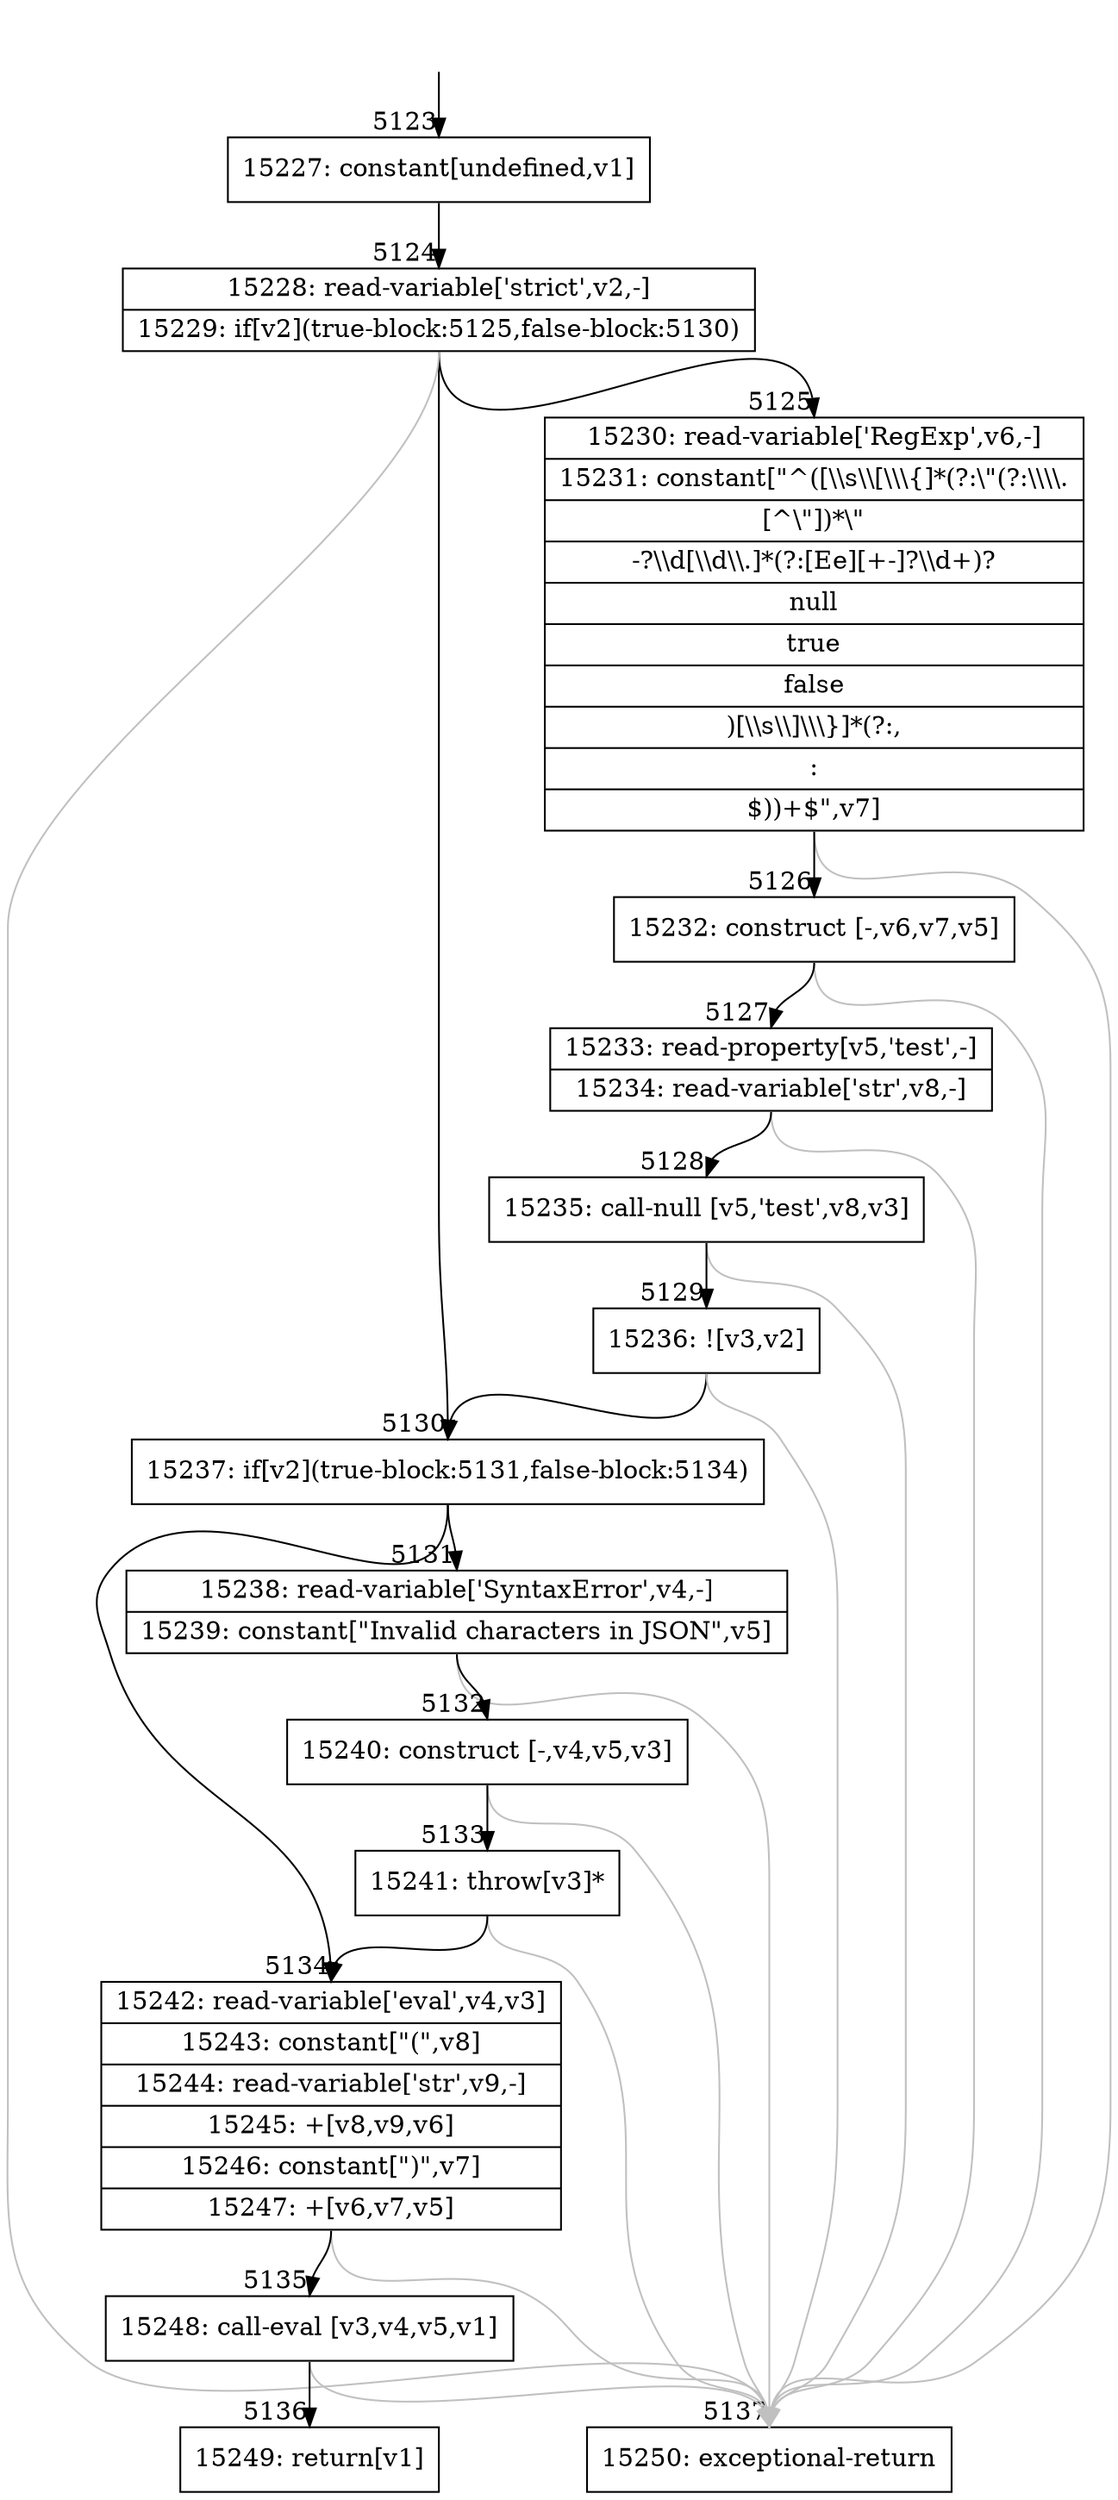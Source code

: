 digraph {
rankdir="TD"
BB_entry366[shape=none,label=""];
BB_entry366 -> BB5123 [tailport=s, headport=n, headlabel="    5123"]
BB5123 [shape=record label="{15227: constant[undefined,v1]}" ] 
BB5123 -> BB5124 [tailport=s, headport=n, headlabel="      5124"]
BB5124 [shape=record label="{15228: read-variable['strict',v2,-]|15229: if[v2](true-block:5125,false-block:5130)}" ] 
BB5124 -> BB5130 [tailport=s, headport=n, headlabel="      5130"]
BB5124 -> BB5125 [tailport=s, headport=n, headlabel="      5125"]
BB5124 -> BB5137 [tailport=s, headport=n, color=gray, headlabel="      5137"]
BB5125 [shape=record label="{15230: read-variable['RegExp',v6,-]|15231: constant[\"^([\\\\s\\\\[\\\\\\\{]*(?:\\\"(?:\\\\\\\\.|[^\\\"])*\\\"|-?\\\\d[\\\\d\\\\.]*(?:[Ee][+-]?\\\\d+)?|null|true|false|)[\\\\s\\\\]\\\\\\\}]*(?:,|:|$))+$\",v7]}" ] 
BB5125 -> BB5126 [tailport=s, headport=n, headlabel="      5126"]
BB5125 -> BB5137 [tailport=s, headport=n, color=gray]
BB5126 [shape=record label="{15232: construct [-,v6,v7,v5]}" ] 
BB5126 -> BB5127 [tailport=s, headport=n, headlabel="      5127"]
BB5126 -> BB5137 [tailport=s, headport=n, color=gray]
BB5127 [shape=record label="{15233: read-property[v5,'test',-]|15234: read-variable['str',v8,-]}" ] 
BB5127 -> BB5128 [tailport=s, headport=n, headlabel="      5128"]
BB5127 -> BB5137 [tailport=s, headport=n, color=gray]
BB5128 [shape=record label="{15235: call-null [v5,'test',v8,v3]}" ] 
BB5128 -> BB5129 [tailport=s, headport=n, headlabel="      5129"]
BB5128 -> BB5137 [tailport=s, headport=n, color=gray]
BB5129 [shape=record label="{15236: ![v3,v2]}" ] 
BB5129 -> BB5130 [tailport=s, headport=n]
BB5129 -> BB5137 [tailport=s, headport=n, color=gray]
BB5130 [shape=record label="{15237: if[v2](true-block:5131,false-block:5134)}" ] 
BB5130 -> BB5131 [tailport=s, headport=n, headlabel="      5131"]
BB5130 -> BB5134 [tailport=s, headport=n, headlabel="      5134"]
BB5131 [shape=record label="{15238: read-variable['SyntaxError',v4,-]|15239: constant[\"Invalid characters in JSON\",v5]}" ] 
BB5131 -> BB5132 [tailport=s, headport=n, headlabel="      5132"]
BB5131 -> BB5137 [tailport=s, headport=n, color=gray]
BB5132 [shape=record label="{15240: construct [-,v4,v5,v3]}" ] 
BB5132 -> BB5133 [tailport=s, headport=n, headlabel="      5133"]
BB5132 -> BB5137 [tailport=s, headport=n, color=gray]
BB5133 [shape=record label="{15241: throw[v3]*}" ] 
BB5133 -> BB5134 [tailport=s, headport=n]
BB5133 -> BB5137 [tailport=s, headport=n, color=gray]
BB5134 [shape=record label="{15242: read-variable['eval',v4,v3]|15243: constant[\"(\",v8]|15244: read-variable['str',v9,-]|15245: +[v8,v9,v6]|15246: constant[\")\",v7]|15247: +[v6,v7,v5]}" ] 
BB5134 -> BB5135 [tailport=s, headport=n, headlabel="      5135"]
BB5134 -> BB5137 [tailport=s, headport=n, color=gray]
BB5135 [shape=record label="{15248: call-eval [v3,v4,v5,v1]}" ] 
BB5135 -> BB5136 [tailport=s, headport=n, headlabel="      5136"]
BB5135 -> BB5137 [tailport=s, headport=n, color=gray]
BB5136 [shape=record label="{15249: return[v1]}" ] 
BB5137 [shape=record label="{15250: exceptional-return}" ] 
//#$~ 7091
}
